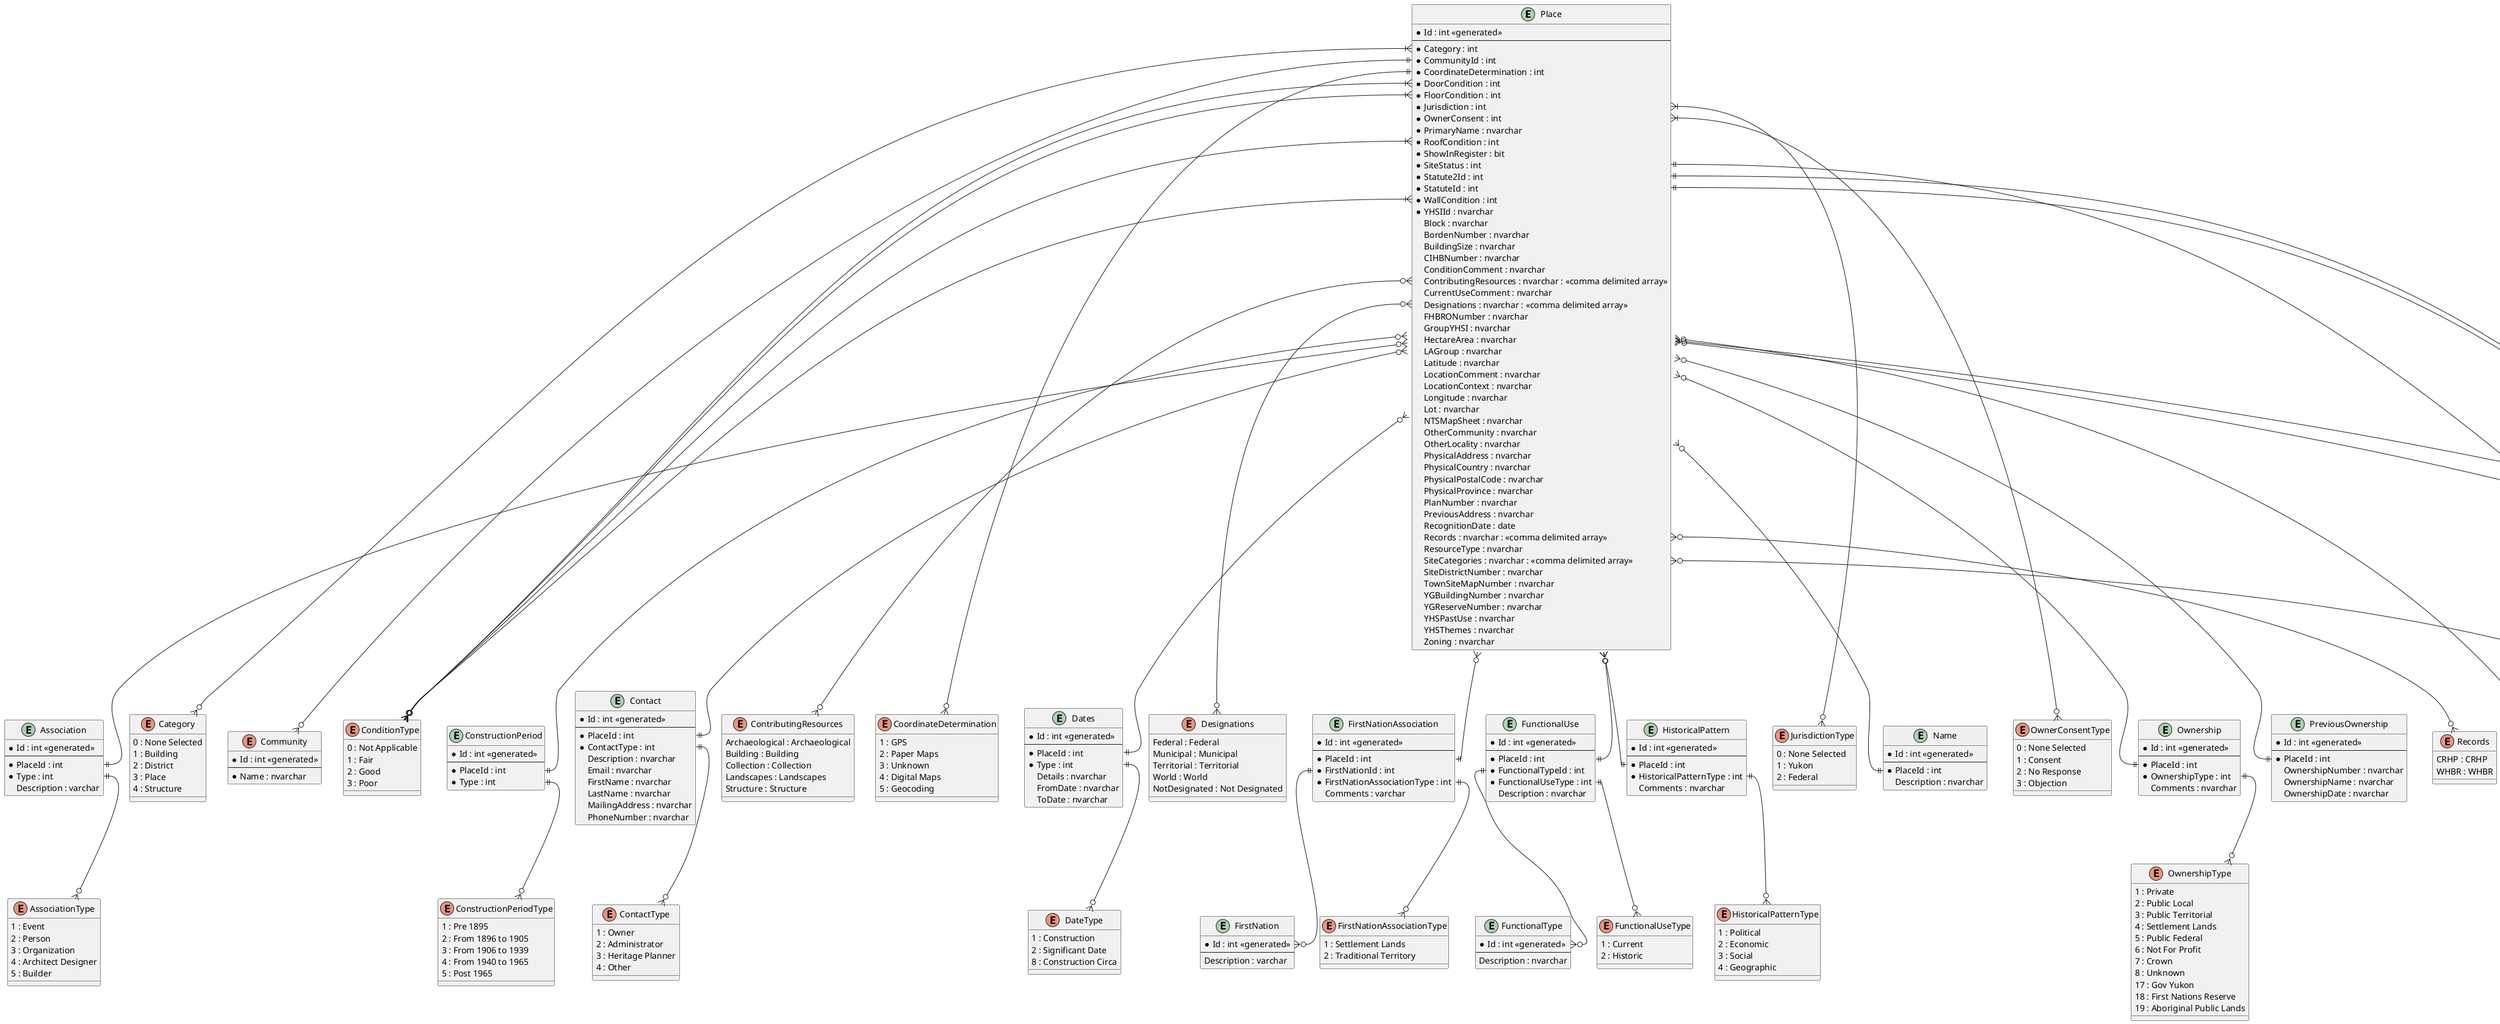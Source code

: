 @startuml

entity Place {
  * Id : int <<generated>>
  --
  * Category : int
  * CommunityId : int
  * CoordinateDetermination : int
  * DoorCondition : int
  * FloorCondition : int
  * Jurisdiction : int
  * OwnerConsent : int
  * PrimaryName : nvarchar
  * RoofCondition : int
  * ShowInRegister : bit
  * SiteStatus : int
  * Statute2Id : int
  * StatuteId : int
  * WallCondition : int
  * YHSIId : nvarchar
  Block : nvarchar
  BordenNumber : nvarchar
  BuildingSize : nvarchar
  CIHBNumber : nvarchar
  ConditionComment : nvarchar
  ContributingResources : nvarchar : <<comma delimited array>>
  CurrentUseComment : nvarchar
  Designations : nvarchar : <<comma delimited array>>
  FHBRONumber : nvarchar
  GroupYHSI : nvarchar
  HectareArea : nvarchar
  LAGroup : nvarchar
  Latitude : nvarchar
  LocationComment : nvarchar
  LocationContext : nvarchar
  Longitude : nvarchar
  Lot : nvarchar
  NTSMapSheet : nvarchar
  OtherCommunity : nvarchar
  OtherLocality : nvarchar
  PhysicalAddress : nvarchar
  PhysicalCountry : nvarchar
  PhysicalPostalCode : nvarchar
  PhysicalProvince : nvarchar
  PlanNumber : nvarchar
  PreviousAddress : nvarchar
  RecognitionDate : date
  Records : nvarchar : <<comma delimited array>>
  ResourceType : nvarchar
  SiteCategories : nvarchar : <<comma delimited array>>
  SiteDistrictNumber : nvarchar
  TownSiteMapNumber : nvarchar
  YGBuildingNumber : nvarchar
  YGReserveNumber : nvarchar
  YHSPastUse : nvarchar
  YHSThemes : nvarchar
  Zoning : nvarchar
}

entity Association {
  * Id : int <<generated>>
  --
  * PlaceId : int
  * Type : int
  Description : varchar
}

enum AssociationType {
  1 : Event
  2 : Person
  3 : Organization
  4 : Architect Designer
  5 : Builder
}

enum Category {
  0 : None Selected
  1 : Building
  2 : District
  3 : Place
  4 : Structure
}

enum Community {
  * Id : int <<generated>>
  --
  * Name : nvarchar
}

enum ConditionType {
  0 : Not Applicable
  1 : Fair
  2 : Good
  3 : Poor
}

entity ConstructionPeriod {
  * Id : int <<generated>>
  --
  * PlaceId : int
  * Type : int
}

enum ConstructionPeriodType {
  1 : Pre 1895
  2 : From 1896 to 1905
  3 : From 1906 to 1939
  4 : From 1940 to 1965
  5 : Post 1965
}

entity Contact {
  * Id : int <<generated>>
  --
  * PlaceId : int
  * ContactType : int
  Description : nvarchar
  Email : nvarchar
  FirstName : nvarchar
  LastName : nvarchar
  MailingAddress : nvarchar
  PhoneNumber : nvarchar
}

enum ContactType {
  1 : Owner
  2 : Administrator
  3 : Heritage Planner
  4 : Other
}

enum ContributingResources {
  Archaeological : Archaeological
  Building : Building
  Collection : Collection
  Landscapes : Landscapes
  Structure : Structure
}

enum CoordinateDetermination {
  1 : GPS
  2 : Paper Maps
  3 : Unknown
  4 : Digital Maps
  5 : Geocoding
}

entity Dates {
  * Id : int <<generated>>
  --
  * PlaceId : int
  * Type : int
  Details : nvarchar
  FromDate : nvarchar
  ToDate : nvarchar
}

enum DateType {
  1 : Construction
  2 : Significant Date
  8 : Construction Circa
}

enum Designations {
  Federal : Federal
  Municipal : Municipal
  Territorial : Territorial
  World : World
  NotDesignated : Not Designated
}

entity FirstNation {
  * Id : int <<generated>>
  --
  Description : varchar
}

entity FirstNationAssociation {
  * Id : int <<generated>>
  --
  * PlaceId : int
  * FirstNationId : int
  * FirstNationAssociationType : int
  Comments : varchar
}

enum FirstNationAssociationType {
  1 : Settlement Lands
  2 : Traditional Territory
}

entity FunctionalType {
  * Id : int <<generated>>
  --
  Description : nvarchar
}

entity FunctionalUse {
  * Id : int <<generated>>
  --
  * PlaceId : int
  * FunctionalTypeId : int
  * FunctionalUseType : int
  Description : nvarchar
}

enum FunctionalUseType {
  1 : Current
  2 : Historic
}

entity HistoricalPattern {
  * Id : int <<generated>>
  --
  * PlaceId : int
  * HistoricalPatternType : int
  Comments : nvarchar
}

enum HistoricalPatternType {
  1 : Political
  2 : Economic
  3 : Social
  4 : Geographic
}

enum JurisdictionType {
  0 : None Selected
  1 : Yukon
  2 : Federal
}

entity Name {
  * Id : int <<generated>>
  --
  * PlaceId : int
  Description : nvarchar
}

enum OwnerConsentType {
  0 : None Selected
  1 : Consent
  2 : No Response
  3 : Objection
}

entity Ownership {
  * Id : int <<generated>>
  --
  * PlaceId : int
  * OwnershipType : int
  Comments : nvarchar
}

enum OwnershipType {
  1 : Private
  2 : Public Local
  3 : Public Territorial
  4 : Settlement Lands
  5 : Public Federal
  6 : Not For Profit
  7 : Crown
  8 : Unknown
  17 : Gov Yukon
  18 : First Nations Reserve
  19 : Aboriginal Public Lands
}

entity PlaceTheme {
  * Id : int <<generated>>
  --
  * Category : nvarchar
  * Type : nvarchar
}

entity PreviousOwnership {
  * Id : int <<generated>>
  --
  * PlaceId : int
  OwnershipNumber : nvarchar
  OwnershipName : nvarchar
  OwnershipDate : nvarchar
}

enum Records {
  CRHP : CRHP
  WHBR : WHBR
}

entity RevisionLog {
  * Id : int <<generated>>
  --
  * PlaceId : int
  * RevisionLogType : int
  RevisionDate : nvarchar
  RevisedBy : nvarchar
  Details : nvarchar
}

enum RevisionLogType {
  1 : Initial Recording
  2 : Monitoring Visit
  3 : Research
  4 : Designation Assessment
  5 : Record Update
}

enum SiteCategories {
  Architecture : Architecture
  FirstNation : First Nation
  Gravesite : Gravesite
  Industrial : Industrial
  Landscape : Landscape
}

enum SiteStatus {
  1 : Standing
  2 : Demolished
  3 : Burned
  4 : Moved
  5 : Dimantled
  6 : Reconstruction
}

entity Statute {
  * Id : int <<generated>>
  --
  RecognitionAuthority
  RecognitionType
  Description
  AllStatute
}

entity Theme {
  * Id : int <<generated>>
  --
  * PlaceId : int
  * PlaceThemeId : int
}

entity WebLink {
  * Id : int <<generated>>
  --
  * PlaceId : int
  * Type : int
  Address : varchar
}

enum WebLinkType {
  1 : Historic Place
  2 : Local Government
  3 : Federal/Provicial/Territorial
  4 : Other
}

Place::Category }|--o{ Category
Place::CommunityId ||--o{ Community
Place::ContributingResources }o--o{ ContributingResources
Place::CoordinateDetermination ||--o{ CoordinateDetermination
Place::Designations }o--o{ Designations
Place::DoorCondition }|--o{ ConditionType
Place::FloorCondition }|--o{ ConditionType
Place::Jurisdiction }|--o{ JurisdictionType
Place::OwnerConsent }|--o{ OwnerConsentType
Place::Records }o--o{ Records
Place::RoofCondition }|--o{ ConditionType
Place::SiteCategories }o--o{ SiteCategories
Place::SiteStatus ||--o{ SiteStatus
Place::StatuteId ||--o{ Statute::Id
Place::Statute2Id ||--o{ Statute::Id
Place::WallCondition }|--o{ ConditionType
Place }o--|| Association::PlaceId
Place }o--|| ConstructionPeriod::PlaceId
Place }o--|| Contact::PlaceId
Place }o--|| Dates::PlaceId
Place }o--|| FirstNationAssociation::PlaceId
Place }o--|| HistoricalPattern::PlaceId
Place }o--|| Name::PlaceId
Place }o--|| Ownership::PlaceId
Place }o--|| PreviousOwnership::PlaceId
Place }o--|| RevisionLog::PlaceId
Place }o--|| Theme::PlaceId
Place }o--|| FunctionalUse::PlaceId
Place }o--|| WebLink::PlaceId
Association::Type ||--o{ AssociationType
ConstructionPeriod::Type ||--o{ ConstructionPeriodType
Dates::Type ||--o{ DateType
Contact::ContactType ||--o{ ContactType
FirstNationAssociation::FirstNationAssociationType ||--o{ FirstNationAssociationType
FirstNationAssociation::FirstNationId ||--o{ FirstNation::Id
FunctionalUse::FunctionalTypeId ||--o{ FunctionalType::Id
FunctionalUse::FunctionalUseType ||--o{ FunctionalUseType
HistoricalPattern::HistoricalPatternType ||--o{ HistoricalPatternType
Ownership::OwnershipType ||--o{ OwnershipType
RevisionLog::RevisionLogType ||--o{ RevisionLogType
WebLink::Type ||--o{ WebLinkType
Theme::PlaceThemeId ||--o{ PlaceTheme::Id

@enduml
